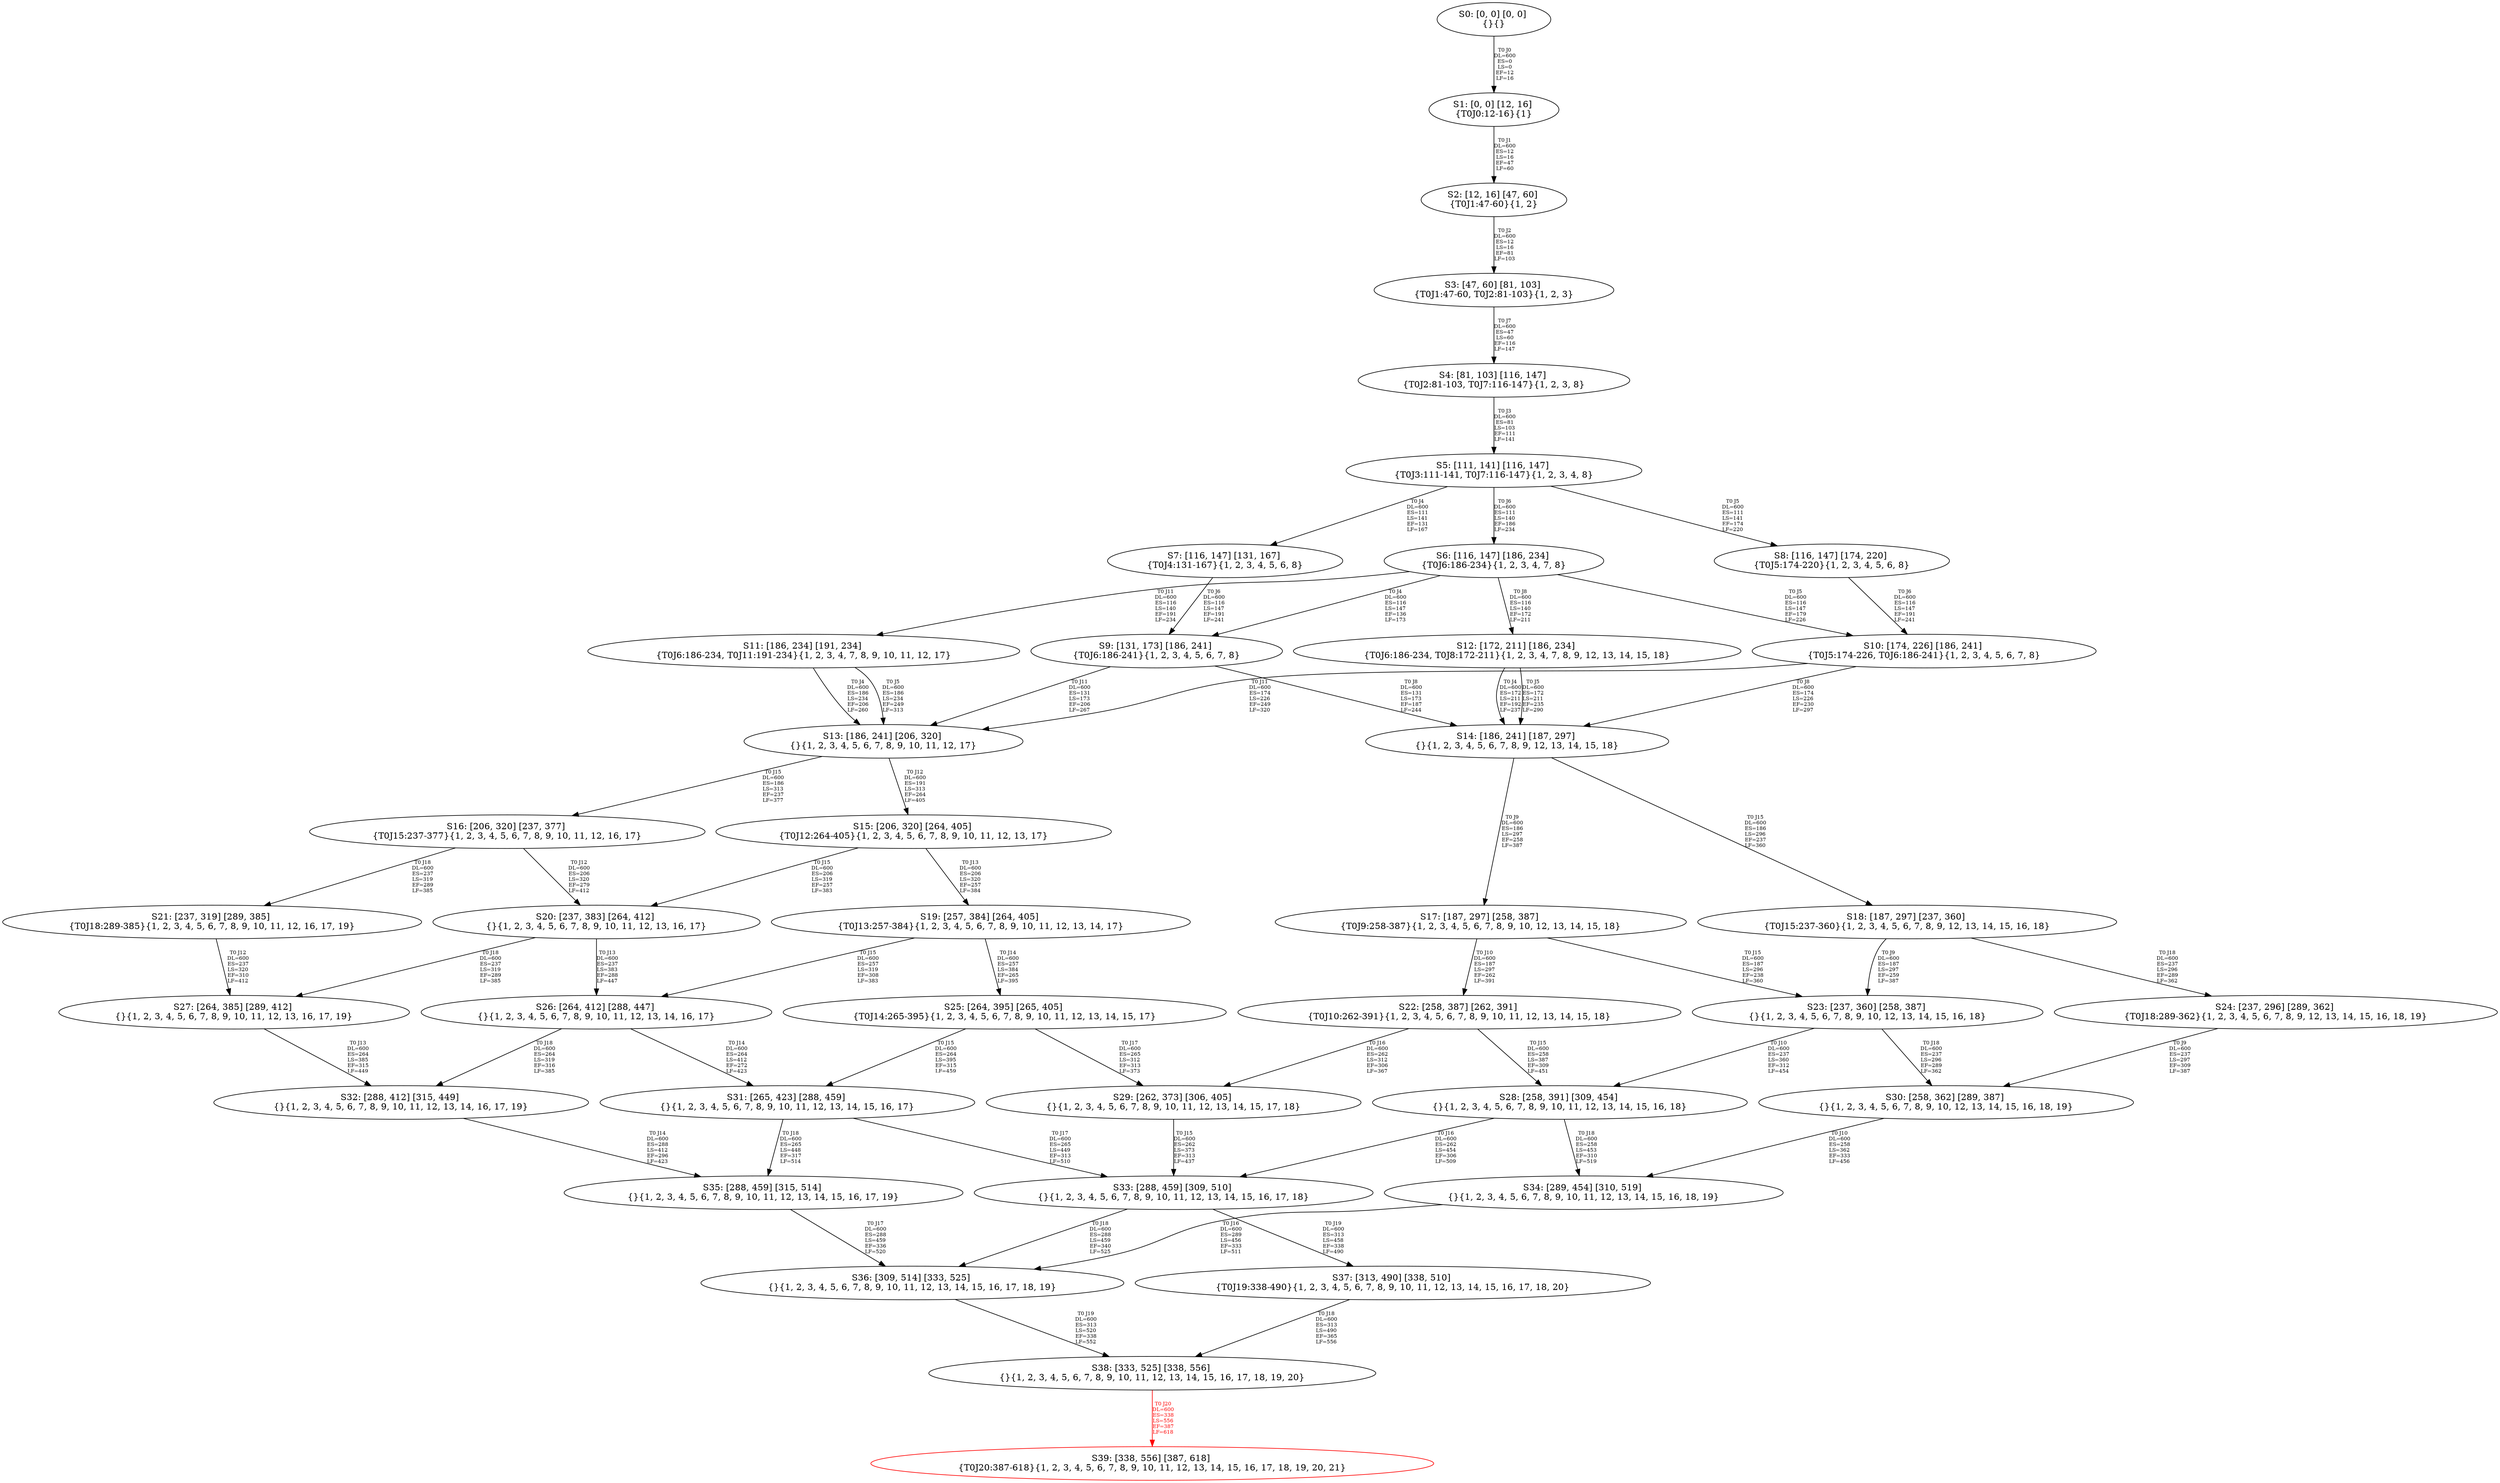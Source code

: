 digraph {
	S0[label="S0: [0, 0] [0, 0] \n{}{}"];
	S1[label="S1: [0, 0] [12, 16] \n{T0J0:12-16}{1}"];
	S2[label="S2: [12, 16] [47, 60] \n{T0J1:47-60}{1, 2}"];
	S3[label="S3: [47, 60] [81, 103] \n{T0J1:47-60, T0J2:81-103}{1, 2, 3}"];
	S4[label="S4: [81, 103] [116, 147] \n{T0J2:81-103, T0J7:116-147}{1, 2, 3, 8}"];
	S5[label="S5: [111, 141] [116, 147] \n{T0J3:111-141, T0J7:116-147}{1, 2, 3, 4, 8}"];
	S6[label="S6: [116, 147] [186, 234] \n{T0J6:186-234}{1, 2, 3, 4, 7, 8}"];
	S7[label="S7: [116, 147] [131, 167] \n{T0J4:131-167}{1, 2, 3, 4, 5, 6, 8}"];
	S8[label="S8: [116, 147] [174, 220] \n{T0J5:174-220}{1, 2, 3, 4, 5, 6, 8}"];
	S9[label="S9: [131, 173] [186, 241] \n{T0J6:186-241}{1, 2, 3, 4, 5, 6, 7, 8}"];
	S10[label="S10: [174, 226] [186, 241] \n{T0J5:174-226, T0J6:186-241}{1, 2, 3, 4, 5, 6, 7, 8}"];
	S11[label="S11: [186, 234] [191, 234] \n{T0J6:186-234, T0J11:191-234}{1, 2, 3, 4, 7, 8, 9, 10, 11, 12, 17}"];
	S12[label="S12: [172, 211] [186, 234] \n{T0J6:186-234, T0J8:172-211}{1, 2, 3, 4, 7, 8, 9, 12, 13, 14, 15, 18}"];
	S13[label="S13: [186, 241] [206, 320] \n{}{1, 2, 3, 4, 5, 6, 7, 8, 9, 10, 11, 12, 17}"];
	S14[label="S14: [186, 241] [187, 297] \n{}{1, 2, 3, 4, 5, 6, 7, 8, 9, 12, 13, 14, 15, 18}"];
	S15[label="S15: [206, 320] [264, 405] \n{T0J12:264-405}{1, 2, 3, 4, 5, 6, 7, 8, 9, 10, 11, 12, 13, 17}"];
	S16[label="S16: [206, 320] [237, 377] \n{T0J15:237-377}{1, 2, 3, 4, 5, 6, 7, 8, 9, 10, 11, 12, 16, 17}"];
	S17[label="S17: [187, 297] [258, 387] \n{T0J9:258-387}{1, 2, 3, 4, 5, 6, 7, 8, 9, 10, 12, 13, 14, 15, 18}"];
	S18[label="S18: [187, 297] [237, 360] \n{T0J15:237-360}{1, 2, 3, 4, 5, 6, 7, 8, 9, 12, 13, 14, 15, 16, 18}"];
	S19[label="S19: [257, 384] [264, 405] \n{T0J13:257-384}{1, 2, 3, 4, 5, 6, 7, 8, 9, 10, 11, 12, 13, 14, 17}"];
	S20[label="S20: [237, 383] [264, 412] \n{}{1, 2, 3, 4, 5, 6, 7, 8, 9, 10, 11, 12, 13, 16, 17}"];
	S21[label="S21: [237, 319] [289, 385] \n{T0J18:289-385}{1, 2, 3, 4, 5, 6, 7, 8, 9, 10, 11, 12, 16, 17, 19}"];
	S22[label="S22: [258, 387] [262, 391] \n{T0J10:262-391}{1, 2, 3, 4, 5, 6, 7, 8, 9, 10, 11, 12, 13, 14, 15, 18}"];
	S23[label="S23: [237, 360] [258, 387] \n{}{1, 2, 3, 4, 5, 6, 7, 8, 9, 10, 12, 13, 14, 15, 16, 18}"];
	S24[label="S24: [237, 296] [289, 362] \n{T0J18:289-362}{1, 2, 3, 4, 5, 6, 7, 8, 9, 12, 13, 14, 15, 16, 18, 19}"];
	S25[label="S25: [264, 395] [265, 405] \n{T0J14:265-395}{1, 2, 3, 4, 5, 6, 7, 8, 9, 10, 11, 12, 13, 14, 15, 17}"];
	S26[label="S26: [264, 412] [288, 447] \n{}{1, 2, 3, 4, 5, 6, 7, 8, 9, 10, 11, 12, 13, 14, 16, 17}"];
	S27[label="S27: [264, 385] [289, 412] \n{}{1, 2, 3, 4, 5, 6, 7, 8, 9, 10, 11, 12, 13, 16, 17, 19}"];
	S28[label="S28: [258, 391] [309, 454] \n{}{1, 2, 3, 4, 5, 6, 7, 8, 9, 10, 11, 12, 13, 14, 15, 16, 18}"];
	S29[label="S29: [262, 373] [306, 405] \n{}{1, 2, 3, 4, 5, 6, 7, 8, 9, 10, 11, 12, 13, 14, 15, 17, 18}"];
	S30[label="S30: [258, 362] [289, 387] \n{}{1, 2, 3, 4, 5, 6, 7, 8, 9, 10, 12, 13, 14, 15, 16, 18, 19}"];
	S31[label="S31: [265, 423] [288, 459] \n{}{1, 2, 3, 4, 5, 6, 7, 8, 9, 10, 11, 12, 13, 14, 15, 16, 17}"];
	S32[label="S32: [288, 412] [315, 449] \n{}{1, 2, 3, 4, 5, 6, 7, 8, 9, 10, 11, 12, 13, 14, 16, 17, 19}"];
	S33[label="S33: [288, 459] [309, 510] \n{}{1, 2, 3, 4, 5, 6, 7, 8, 9, 10, 11, 12, 13, 14, 15, 16, 17, 18}"];
	S34[label="S34: [289, 454] [310, 519] \n{}{1, 2, 3, 4, 5, 6, 7, 8, 9, 10, 11, 12, 13, 14, 15, 16, 18, 19}"];
	S35[label="S35: [288, 459] [315, 514] \n{}{1, 2, 3, 4, 5, 6, 7, 8, 9, 10, 11, 12, 13, 14, 15, 16, 17, 19}"];
	S36[label="S36: [309, 514] [333, 525] \n{}{1, 2, 3, 4, 5, 6, 7, 8, 9, 10, 11, 12, 13, 14, 15, 16, 17, 18, 19}"];
	S37[label="S37: [313, 490] [338, 510] \n{T0J19:338-490}{1, 2, 3, 4, 5, 6, 7, 8, 9, 10, 11, 12, 13, 14, 15, 16, 17, 18, 20}"];
	S38[label="S38: [333, 525] [338, 556] \n{}{1, 2, 3, 4, 5, 6, 7, 8, 9, 10, 11, 12, 13, 14, 15, 16, 17, 18, 19, 20}"];
	S39[label="S39: [338, 556] [387, 618] \n{T0J20:387-618}{1, 2, 3, 4, 5, 6, 7, 8, 9, 10, 11, 12, 13, 14, 15, 16, 17, 18, 19, 20, 21}"];
	S0 -> S1[label="T0 J0\nDL=600\nES=0\nLS=0\nEF=12\nLF=16",fontsize=8];
	S1 -> S2[label="T0 J1\nDL=600\nES=12\nLS=16\nEF=47\nLF=60",fontsize=8];
	S2 -> S3[label="T0 J2\nDL=600\nES=12\nLS=16\nEF=81\nLF=103",fontsize=8];
	S3 -> S4[label="T0 J7\nDL=600\nES=47\nLS=60\nEF=116\nLF=147",fontsize=8];
	S4 -> S5[label="T0 J3\nDL=600\nES=81\nLS=103\nEF=111\nLF=141",fontsize=8];
	S5 -> S7[label="T0 J4\nDL=600\nES=111\nLS=141\nEF=131\nLF=167",fontsize=8];
	S5 -> S8[label="T0 J5\nDL=600\nES=111\nLS=141\nEF=174\nLF=220",fontsize=8];
	S5 -> S6[label="T0 J6\nDL=600\nES=111\nLS=140\nEF=186\nLF=234",fontsize=8];
	S6 -> S9[label="T0 J4\nDL=600\nES=116\nLS=147\nEF=136\nLF=173",fontsize=8];
	S6 -> S10[label="T0 J5\nDL=600\nES=116\nLS=147\nEF=179\nLF=226",fontsize=8];
	S6 -> S12[label="T0 J8\nDL=600\nES=116\nLS=140\nEF=172\nLF=211",fontsize=8];
	S6 -> S11[label="T0 J11\nDL=600\nES=116\nLS=140\nEF=191\nLF=234",fontsize=8];
	S7 -> S9[label="T0 J6\nDL=600\nES=116\nLS=147\nEF=191\nLF=241",fontsize=8];
	S8 -> S10[label="T0 J6\nDL=600\nES=116\nLS=147\nEF=191\nLF=241",fontsize=8];
	S9 -> S14[label="T0 J8\nDL=600\nES=131\nLS=173\nEF=187\nLF=244",fontsize=8];
	S9 -> S13[label="T0 J11\nDL=600\nES=131\nLS=173\nEF=206\nLF=267",fontsize=8];
	S10 -> S14[label="T0 J8\nDL=600\nES=174\nLS=226\nEF=230\nLF=297",fontsize=8];
	S10 -> S13[label="T0 J11\nDL=600\nES=174\nLS=226\nEF=249\nLF=320",fontsize=8];
	S11 -> S13[label="T0 J4\nDL=600\nES=186\nLS=234\nEF=206\nLF=260",fontsize=8];
	S11 -> S13[label="T0 J5\nDL=600\nES=186\nLS=234\nEF=249\nLF=313",fontsize=8];
	S12 -> S14[label="T0 J4\nDL=600\nES=172\nLS=211\nEF=192\nLF=237",fontsize=8];
	S12 -> S14[label="T0 J5\nDL=600\nES=172\nLS=211\nEF=235\nLF=290",fontsize=8];
	S13 -> S15[label="T0 J12\nDL=600\nES=191\nLS=313\nEF=264\nLF=405",fontsize=8];
	S13 -> S16[label="T0 J15\nDL=600\nES=186\nLS=313\nEF=237\nLF=377",fontsize=8];
	S14 -> S17[label="T0 J9\nDL=600\nES=186\nLS=297\nEF=258\nLF=387",fontsize=8];
	S14 -> S18[label="T0 J15\nDL=600\nES=186\nLS=296\nEF=237\nLF=360",fontsize=8];
	S15 -> S19[label="T0 J13\nDL=600\nES=206\nLS=320\nEF=257\nLF=384",fontsize=8];
	S15 -> S20[label="T0 J15\nDL=600\nES=206\nLS=319\nEF=257\nLF=383",fontsize=8];
	S16 -> S20[label="T0 J12\nDL=600\nES=206\nLS=320\nEF=279\nLF=412",fontsize=8];
	S16 -> S21[label="T0 J18\nDL=600\nES=237\nLS=319\nEF=289\nLF=385",fontsize=8];
	S17 -> S22[label="T0 J10\nDL=600\nES=187\nLS=297\nEF=262\nLF=391",fontsize=8];
	S17 -> S23[label="T0 J15\nDL=600\nES=187\nLS=296\nEF=238\nLF=360",fontsize=8];
	S18 -> S23[label="T0 J9\nDL=600\nES=187\nLS=297\nEF=259\nLF=387",fontsize=8];
	S18 -> S24[label="T0 J18\nDL=600\nES=237\nLS=296\nEF=289\nLF=362",fontsize=8];
	S19 -> S25[label="T0 J14\nDL=600\nES=257\nLS=384\nEF=265\nLF=395",fontsize=8];
	S19 -> S26[label="T0 J15\nDL=600\nES=257\nLS=319\nEF=308\nLF=383",fontsize=8];
	S20 -> S26[label="T0 J13\nDL=600\nES=237\nLS=383\nEF=288\nLF=447",fontsize=8];
	S20 -> S27[label="T0 J18\nDL=600\nES=237\nLS=319\nEF=289\nLF=385",fontsize=8];
	S21 -> S27[label="T0 J12\nDL=600\nES=237\nLS=320\nEF=310\nLF=412",fontsize=8];
	S22 -> S28[label="T0 J15\nDL=600\nES=258\nLS=387\nEF=309\nLF=451",fontsize=8];
	S22 -> S29[label="T0 J16\nDL=600\nES=262\nLS=312\nEF=306\nLF=367",fontsize=8];
	S23 -> S28[label="T0 J10\nDL=600\nES=237\nLS=360\nEF=312\nLF=454",fontsize=8];
	S23 -> S30[label="T0 J18\nDL=600\nES=237\nLS=296\nEF=289\nLF=362",fontsize=8];
	S24 -> S30[label="T0 J9\nDL=600\nES=237\nLS=297\nEF=309\nLF=387",fontsize=8];
	S25 -> S31[label="T0 J15\nDL=600\nES=264\nLS=395\nEF=315\nLF=459",fontsize=8];
	S25 -> S29[label="T0 J17\nDL=600\nES=265\nLS=312\nEF=313\nLF=373",fontsize=8];
	S26 -> S31[label="T0 J14\nDL=600\nES=264\nLS=412\nEF=272\nLF=423",fontsize=8];
	S26 -> S32[label="T0 J18\nDL=600\nES=264\nLS=319\nEF=316\nLF=385",fontsize=8];
	S27 -> S32[label="T0 J13\nDL=600\nES=264\nLS=385\nEF=315\nLF=449",fontsize=8];
	S28 -> S33[label="T0 J16\nDL=600\nES=262\nLS=454\nEF=306\nLF=509",fontsize=8];
	S28 -> S34[label="T0 J18\nDL=600\nES=258\nLS=453\nEF=310\nLF=519",fontsize=8];
	S29 -> S33[label="T0 J15\nDL=600\nES=262\nLS=373\nEF=313\nLF=437",fontsize=8];
	S30 -> S34[label="T0 J10\nDL=600\nES=258\nLS=362\nEF=333\nLF=456",fontsize=8];
	S31 -> S33[label="T0 J17\nDL=600\nES=265\nLS=449\nEF=313\nLF=510",fontsize=8];
	S31 -> S35[label="T0 J18\nDL=600\nES=265\nLS=448\nEF=317\nLF=514",fontsize=8];
	S32 -> S35[label="T0 J14\nDL=600\nES=288\nLS=412\nEF=296\nLF=423",fontsize=8];
	S33 -> S36[label="T0 J18\nDL=600\nES=288\nLS=459\nEF=340\nLF=525",fontsize=8];
	S33 -> S37[label="T0 J19\nDL=600\nES=313\nLS=458\nEF=338\nLF=490",fontsize=8];
	S34 -> S36[label="T0 J16\nDL=600\nES=289\nLS=456\nEF=333\nLF=511",fontsize=8];
	S35 -> S36[label="T0 J17\nDL=600\nES=288\nLS=459\nEF=336\nLF=520",fontsize=8];
	S36 -> S38[label="T0 J19\nDL=600\nES=313\nLS=520\nEF=338\nLF=552",fontsize=8];
	S37 -> S38[label="T0 J18\nDL=600\nES=313\nLS=490\nEF=365\nLF=556",fontsize=8];
	S38 -> S39[label="T0 J20\nDL=600\nES=338\nLS=556\nEF=387\nLF=618",color=Red,fontcolor=Red,fontsize=8];
S39[color=Red];
}
